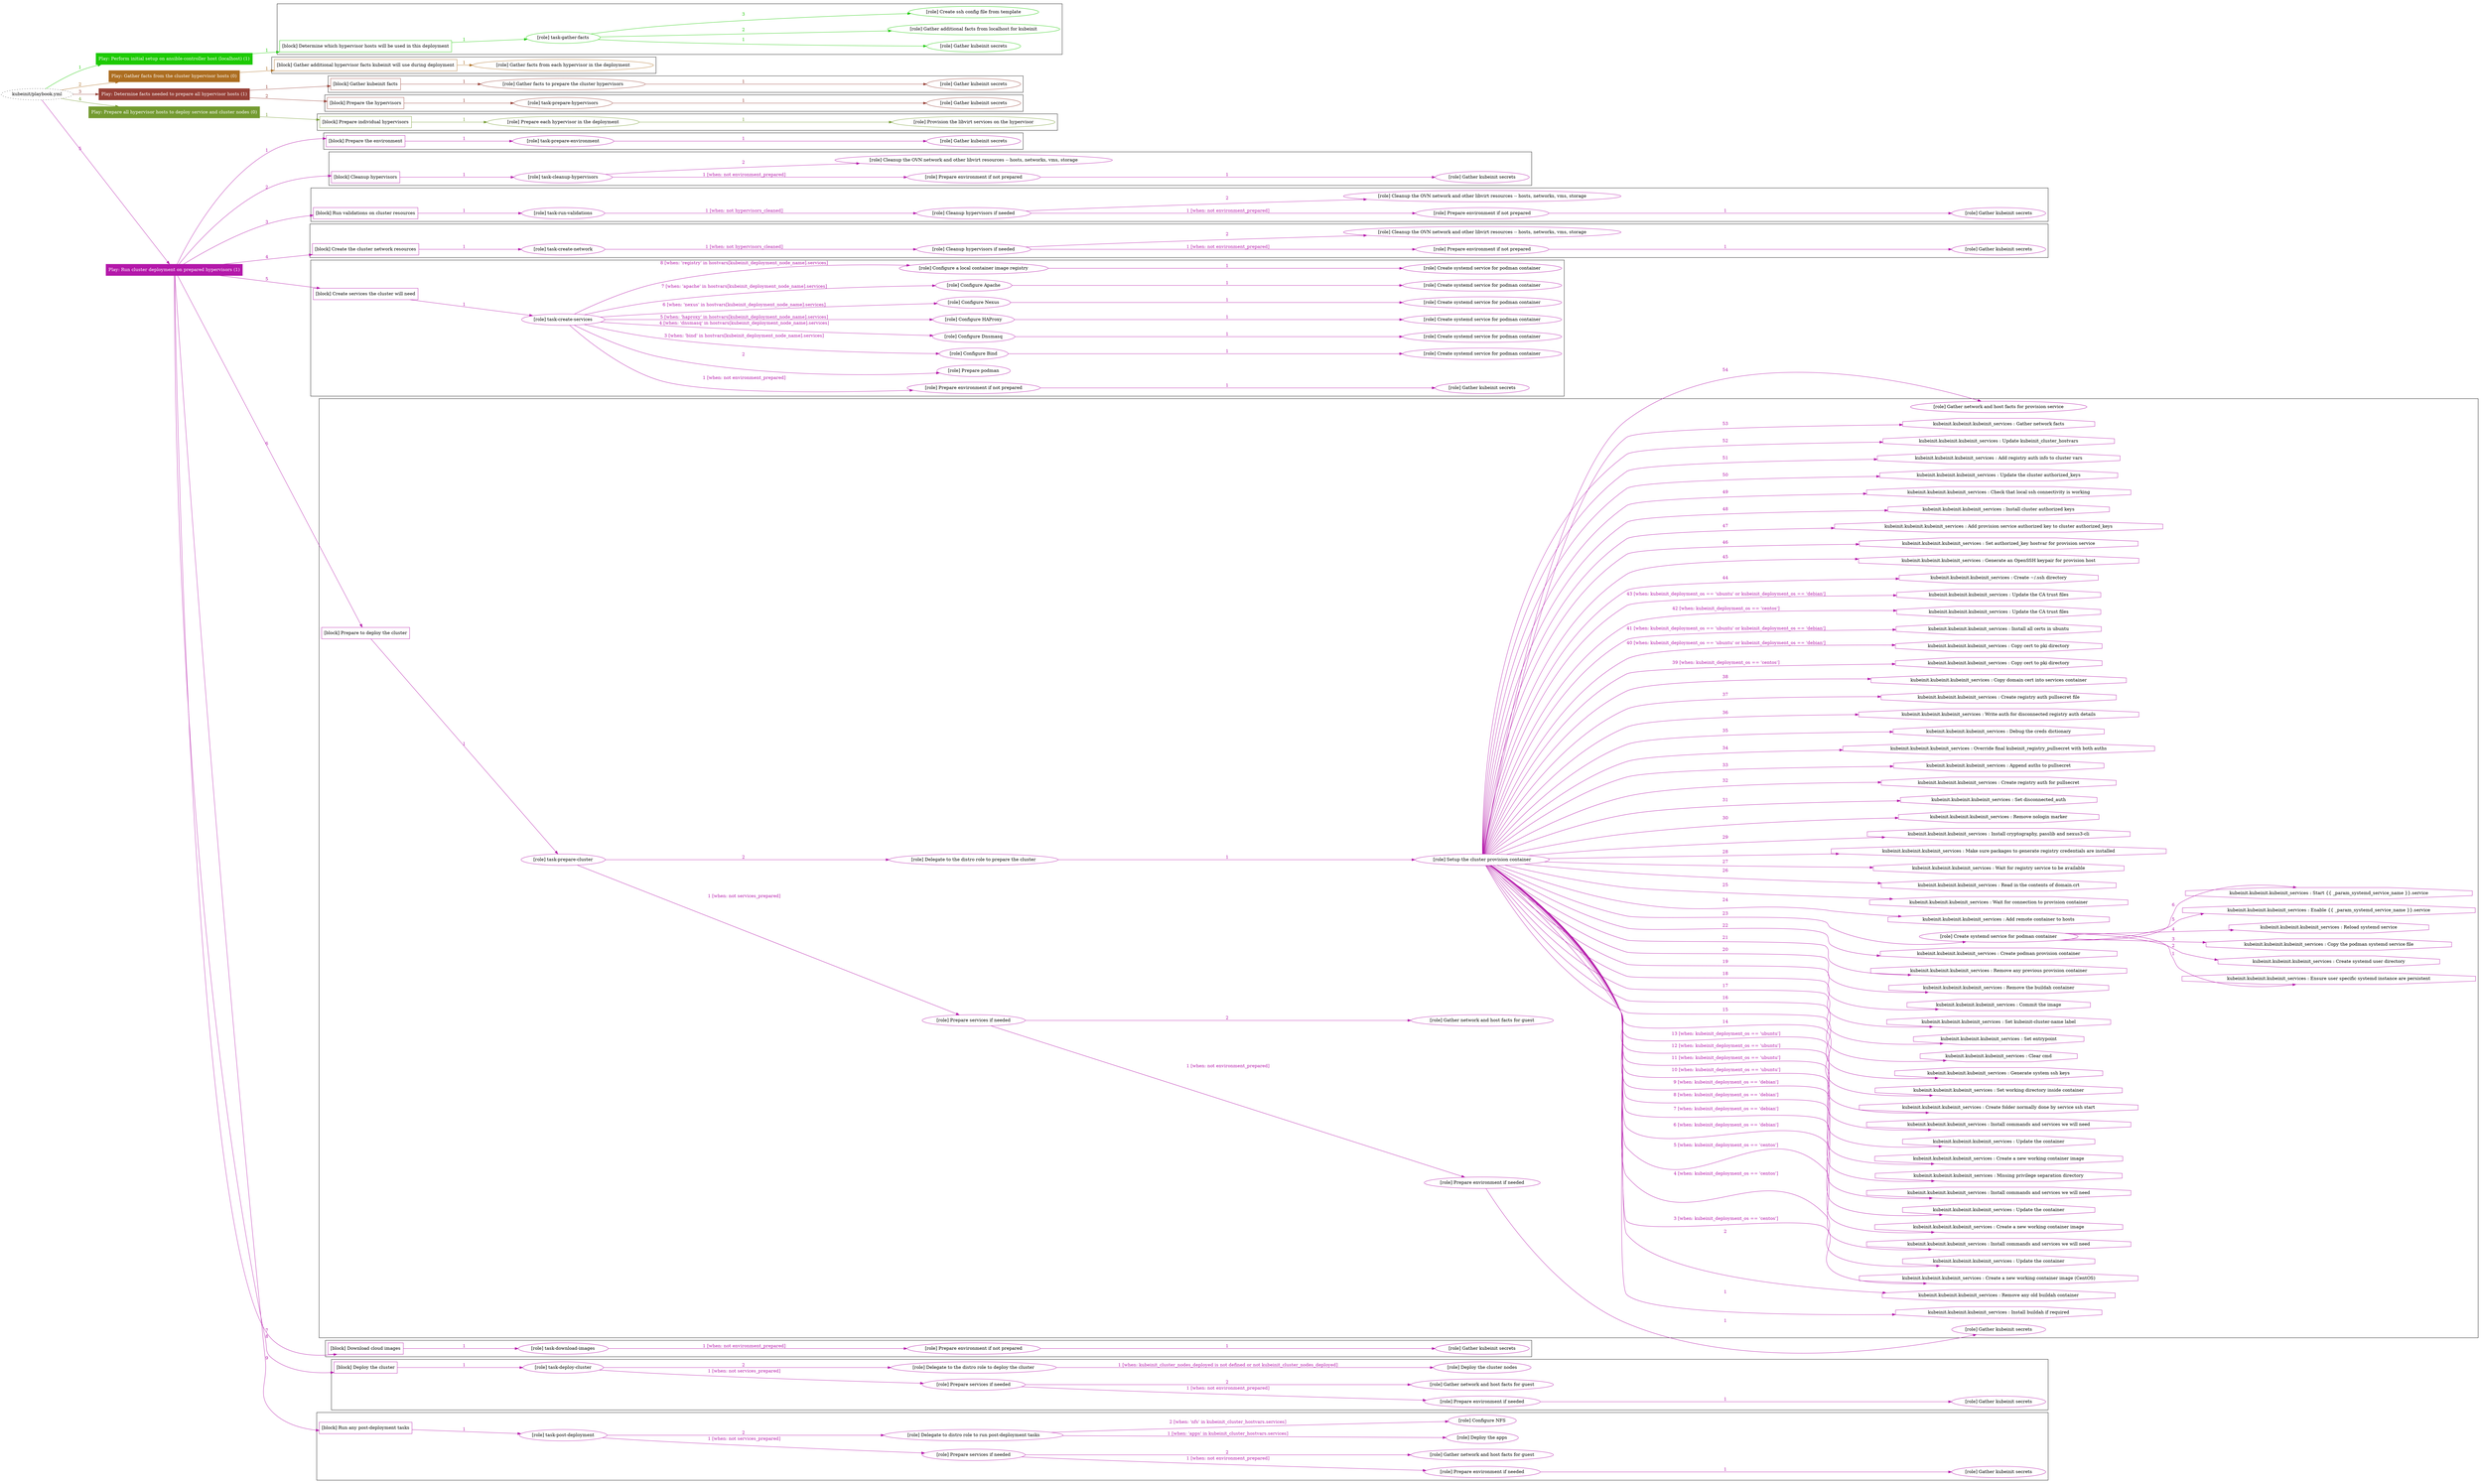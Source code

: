 digraph {
	graph [concentrate=true ordering=in rankdir=LR ratio=fill]
	edge [esep=5 sep=10]
	"kubeinit/playbook.yml" [URL="/home/runner/work/kubeinit/kubeinit/kubeinit/playbook.yml" id=playbook_ed5e2043 style=dotted]
	"kubeinit/playbook.yml" -> play_0cda4203 [label="1 " color="#1cca02" fontcolor="#1cca02" id=edge_ddbe6f8b labeltooltip="1 " tooltip="1 "]
	subgraph "Play: Perform initial setup on ansible-controller host (localhost) (1)" {
		play_0cda4203 [label="Play: Perform initial setup on ansible-controller host (localhost) (1)" URL="/home/runner/work/kubeinit/kubeinit/kubeinit/playbook.yml" color="#1cca02" fontcolor="#ffffff" id=play_0cda4203 shape=box style=filled tooltip=localhost]
		play_0cda4203 -> block_7666d05f [label=1 color="#1cca02" fontcolor="#1cca02" id=edge_0255454c labeltooltip=1 tooltip=1]
		subgraph cluster_block_7666d05f {
			block_7666d05f [label="[block] Determine which hypervisor hosts will be used in this deployment" URL="/home/runner/work/kubeinit/kubeinit/kubeinit/playbook.yml" color="#1cca02" id=block_7666d05f labeltooltip="Determine which hypervisor hosts will be used in this deployment" shape=box tooltip="Determine which hypervisor hosts will be used in this deployment"]
			block_7666d05f -> role_81956170 [label="1 " color="#1cca02" fontcolor="#1cca02" id=edge_23cbf70f labeltooltip="1 " tooltip="1 "]
			subgraph "task-gather-facts" {
				role_81956170 [label="[role] task-gather-facts" URL="/home/runner/work/kubeinit/kubeinit/kubeinit/playbook.yml" color="#1cca02" id=role_81956170 tooltip="task-gather-facts"]
				role_81956170 -> role_86b16ea0 [label="1 " color="#1cca02" fontcolor="#1cca02" id=edge_ccb989a4 labeltooltip="1 " tooltip="1 "]
				subgraph "Gather kubeinit secrets" {
					role_86b16ea0 [label="[role] Gather kubeinit secrets" URL="/home/runner/.ansible/collections/ansible_collections/kubeinit/kubeinit/roles/kubeinit_prepare/tasks/build_hypervisors_group.yml" color="#1cca02" id=role_86b16ea0 tooltip="Gather kubeinit secrets"]
				}
				role_81956170 -> role_4daff83e [label="2 " color="#1cca02" fontcolor="#1cca02" id=edge_bd5e7827 labeltooltip="2 " tooltip="2 "]
				subgraph "Gather additional facts from localhost for kubeinit" {
					role_4daff83e [label="[role] Gather additional facts from localhost for kubeinit" URL="/home/runner/.ansible/collections/ansible_collections/kubeinit/kubeinit/roles/kubeinit_prepare/tasks/build_hypervisors_group.yml" color="#1cca02" id=role_4daff83e tooltip="Gather additional facts from localhost for kubeinit"]
				}
				role_81956170 -> role_205eb18e [label="3 " color="#1cca02" fontcolor="#1cca02" id=edge_6c50566c labeltooltip="3 " tooltip="3 "]
				subgraph "Create ssh config file from template" {
					role_205eb18e [label="[role] Create ssh config file from template" URL="/home/runner/.ansible/collections/ansible_collections/kubeinit/kubeinit/roles/kubeinit_prepare/tasks/build_hypervisors_group.yml" color="#1cca02" id=role_205eb18e tooltip="Create ssh config file from template"]
				}
			}
		}
	}
	"kubeinit/playbook.yml" -> play_32c17abf [label="2 " color="#ac6d20" fontcolor="#ac6d20" id=edge_e7a83e97 labeltooltip="2 " tooltip="2 "]
	subgraph "Play: Gather facts from the cluster hypervisor hosts (0)" {
		play_32c17abf [label="Play: Gather facts from the cluster hypervisor hosts (0)" URL="/home/runner/work/kubeinit/kubeinit/kubeinit/playbook.yml" color="#ac6d20" fontcolor="#ffffff" id=play_32c17abf shape=box style=filled tooltip="Play: Gather facts from the cluster hypervisor hosts (0)"]
		play_32c17abf -> block_b0464af8 [label=1 color="#ac6d20" fontcolor="#ac6d20" id=edge_d40c8dec labeltooltip=1 tooltip=1]
		subgraph cluster_block_b0464af8 {
			block_b0464af8 [label="[block] Gather additional hypervisor facts kubeinit will use during deployment" URL="/home/runner/work/kubeinit/kubeinit/kubeinit/playbook.yml" color="#ac6d20" id=block_b0464af8 labeltooltip="Gather additional hypervisor facts kubeinit will use during deployment" shape=box tooltip="Gather additional hypervisor facts kubeinit will use during deployment"]
			block_b0464af8 -> role_e3b45f88 [label="1 " color="#ac6d20" fontcolor="#ac6d20" id=edge_8a262538 labeltooltip="1 " tooltip="1 "]
			subgraph "Gather facts from each hypervisor in the deployment" {
				role_e3b45f88 [label="[role] Gather facts from each hypervisor in the deployment" URL="/home/runner/work/kubeinit/kubeinit/kubeinit/playbook.yml" color="#ac6d20" id=role_e3b45f88 tooltip="Gather facts from each hypervisor in the deployment"]
			}
		}
	}
	"kubeinit/playbook.yml" -> play_f831c6d5 [label="3 " color="#963f36" fontcolor="#963f36" id=edge_209bd9df labeltooltip="3 " tooltip="3 "]
	subgraph "Play: Determine facts needed to prepare all hypervisor hosts (1)" {
		play_f831c6d5 [label="Play: Determine facts needed to prepare all hypervisor hosts (1)" URL="/home/runner/work/kubeinit/kubeinit/kubeinit/playbook.yml" color="#963f36" fontcolor="#ffffff" id=play_f831c6d5 shape=box style=filled tooltip=localhost]
		play_f831c6d5 -> block_8a70261b [label=1 color="#963f36" fontcolor="#963f36" id=edge_156a5a01 labeltooltip=1 tooltip=1]
		subgraph cluster_block_8a70261b {
			block_8a70261b [label="[block] Gather kubeinit facts" URL="/home/runner/work/kubeinit/kubeinit/kubeinit/playbook.yml" color="#963f36" id=block_8a70261b labeltooltip="Gather kubeinit facts" shape=box tooltip="Gather kubeinit facts"]
			block_8a70261b -> role_5aa37467 [label="1 " color="#963f36" fontcolor="#963f36" id=edge_aed701fb labeltooltip="1 " tooltip="1 "]
			subgraph "Gather facts to prepare the cluster hypervisors" {
				role_5aa37467 [label="[role] Gather facts to prepare the cluster hypervisors" URL="/home/runner/work/kubeinit/kubeinit/kubeinit/playbook.yml" color="#963f36" id=role_5aa37467 tooltip="Gather facts to prepare the cluster hypervisors"]
				role_5aa37467 -> role_3c764c82 [label="1 " color="#963f36" fontcolor="#963f36" id=edge_1c42d39b labeltooltip="1 " tooltip="1 "]
				subgraph "Gather kubeinit secrets" {
					role_3c764c82 [label="[role] Gather kubeinit secrets" URL="/home/runner/.ansible/collections/ansible_collections/kubeinit/kubeinit/roles/kubeinit_prepare/tasks/gather_kubeinit_facts.yml" color="#963f36" id=role_3c764c82 tooltip="Gather kubeinit secrets"]
				}
			}
		}
		play_f831c6d5 -> block_18b0d19a [label=2 color="#963f36" fontcolor="#963f36" id=edge_95f76dc5 labeltooltip=2 tooltip=2]
		subgraph cluster_block_18b0d19a {
			block_18b0d19a [label="[block] Prepare the hypervisors" URL="/home/runner/work/kubeinit/kubeinit/kubeinit/playbook.yml" color="#963f36" id=block_18b0d19a labeltooltip="Prepare the hypervisors" shape=box tooltip="Prepare the hypervisors"]
			block_18b0d19a -> role_c23d0246 [label="1 " color="#963f36" fontcolor="#963f36" id=edge_c2da2668 labeltooltip="1 " tooltip="1 "]
			subgraph "task-prepare-hypervisors" {
				role_c23d0246 [label="[role] task-prepare-hypervisors" URL="/home/runner/work/kubeinit/kubeinit/kubeinit/playbook.yml" color="#963f36" id=role_c23d0246 tooltip="task-prepare-hypervisors"]
				role_c23d0246 -> role_b51eaba1 [label="1 " color="#963f36" fontcolor="#963f36" id=edge_2cb52af3 labeltooltip="1 " tooltip="1 "]
				subgraph "Gather kubeinit secrets" {
					role_b51eaba1 [label="[role] Gather kubeinit secrets" URL="/home/runner/.ansible/collections/ansible_collections/kubeinit/kubeinit/roles/kubeinit_prepare/tasks/gather_kubeinit_facts.yml" color="#963f36" id=role_b51eaba1 tooltip="Gather kubeinit secrets"]
				}
			}
		}
	}
	"kubeinit/playbook.yml" -> play_f83c912c [label="4 " color="#749b31" fontcolor="#749b31" id=edge_cc5284f8 labeltooltip="4 " tooltip="4 "]
	subgraph "Play: Prepare all hypervisor hosts to deploy service and cluster nodes (0)" {
		play_f83c912c [label="Play: Prepare all hypervisor hosts to deploy service and cluster nodes (0)" URL="/home/runner/work/kubeinit/kubeinit/kubeinit/playbook.yml" color="#749b31" fontcolor="#ffffff" id=play_f83c912c shape=box style=filled tooltip="Play: Prepare all hypervisor hosts to deploy service and cluster nodes (0)"]
		play_f83c912c -> block_b0db99a5 [label=1 color="#749b31" fontcolor="#749b31" id=edge_6969a105 labeltooltip=1 tooltip=1]
		subgraph cluster_block_b0db99a5 {
			block_b0db99a5 [label="[block] Prepare individual hypervisors" URL="/home/runner/work/kubeinit/kubeinit/kubeinit/playbook.yml" color="#749b31" id=block_b0db99a5 labeltooltip="Prepare individual hypervisors" shape=box tooltip="Prepare individual hypervisors"]
			block_b0db99a5 -> role_cf72ac9f [label="1 " color="#749b31" fontcolor="#749b31" id=edge_51a470ba labeltooltip="1 " tooltip="1 "]
			subgraph "Prepare each hypervisor in the deployment" {
				role_cf72ac9f [label="[role] Prepare each hypervisor in the deployment" URL="/home/runner/work/kubeinit/kubeinit/kubeinit/playbook.yml" color="#749b31" id=role_cf72ac9f tooltip="Prepare each hypervisor in the deployment"]
				role_cf72ac9f -> role_fd5a7e2d [label="1 " color="#749b31" fontcolor="#749b31" id=edge_862102fe labeltooltip="1 " tooltip="1 "]
				subgraph "Provision the libvirt services on the hypervisor" {
					role_fd5a7e2d [label="[role] Provision the libvirt services on the hypervisor" URL="/home/runner/.ansible/collections/ansible_collections/kubeinit/kubeinit/roles/kubeinit_prepare/tasks/prepare_hypervisor.yml" color="#749b31" id=role_fd5a7e2d tooltip="Provision the libvirt services on the hypervisor"]
				}
			}
		}
	}
	"kubeinit/playbook.yml" -> play_6c25b235 [label="5 " color="#b418aa" fontcolor="#b418aa" id=edge_8d518b03 labeltooltip="5 " tooltip="5 "]
	subgraph "Play: Run cluster deployment on prepared hypervisors (1)" {
		play_6c25b235 [label="Play: Run cluster deployment on prepared hypervisors (1)" URL="/home/runner/work/kubeinit/kubeinit/kubeinit/playbook.yml" color="#b418aa" fontcolor="#ffffff" id=play_6c25b235 shape=box style=filled tooltip=localhost]
		play_6c25b235 -> block_1b3725ac [label=1 color="#b418aa" fontcolor="#b418aa" id=edge_b1a277b3 labeltooltip=1 tooltip=1]
		subgraph cluster_block_1b3725ac {
			block_1b3725ac [label="[block] Prepare the environment" URL="/home/runner/work/kubeinit/kubeinit/kubeinit/playbook.yml" color="#b418aa" id=block_1b3725ac labeltooltip="Prepare the environment" shape=box tooltip="Prepare the environment"]
			block_1b3725ac -> role_201d77e4 [label="1 " color="#b418aa" fontcolor="#b418aa" id=edge_03c98852 labeltooltip="1 " tooltip="1 "]
			subgraph "task-prepare-environment" {
				role_201d77e4 [label="[role] task-prepare-environment" URL="/home/runner/work/kubeinit/kubeinit/kubeinit/playbook.yml" color="#b418aa" id=role_201d77e4 tooltip="task-prepare-environment"]
				role_201d77e4 -> role_ed949abd [label="1 " color="#b418aa" fontcolor="#b418aa" id=edge_8f286a54 labeltooltip="1 " tooltip="1 "]
				subgraph "Gather kubeinit secrets" {
					role_ed949abd [label="[role] Gather kubeinit secrets" URL="/home/runner/.ansible/collections/ansible_collections/kubeinit/kubeinit/roles/kubeinit_prepare/tasks/gather_kubeinit_facts.yml" color="#b418aa" id=role_ed949abd tooltip="Gather kubeinit secrets"]
				}
			}
		}
		play_6c25b235 -> block_b6ce2595 [label=2 color="#b418aa" fontcolor="#b418aa" id=edge_c702c7a7 labeltooltip=2 tooltip=2]
		subgraph cluster_block_b6ce2595 {
			block_b6ce2595 [label="[block] Cleanup hypervisors" URL="/home/runner/work/kubeinit/kubeinit/kubeinit/playbook.yml" color="#b418aa" id=block_b6ce2595 labeltooltip="Cleanup hypervisors" shape=box tooltip="Cleanup hypervisors"]
			block_b6ce2595 -> role_e0b6506e [label="1 " color="#b418aa" fontcolor="#b418aa" id=edge_39089b85 labeltooltip="1 " tooltip="1 "]
			subgraph "task-cleanup-hypervisors" {
				role_e0b6506e [label="[role] task-cleanup-hypervisors" URL="/home/runner/work/kubeinit/kubeinit/kubeinit/playbook.yml" color="#b418aa" id=role_e0b6506e tooltip="task-cleanup-hypervisors"]
				role_e0b6506e -> role_fec8fa1a [label="1 [when: not environment_prepared]" color="#b418aa" fontcolor="#b418aa" id=edge_697d5f8e labeltooltip="1 [when: not environment_prepared]" tooltip="1 [when: not environment_prepared]"]
				subgraph "Prepare environment if not prepared" {
					role_fec8fa1a [label="[role] Prepare environment if not prepared" URL="/home/runner/.ansible/collections/ansible_collections/kubeinit/kubeinit/roles/kubeinit_prepare/tasks/cleanup_hypervisors.yml" color="#b418aa" id=role_fec8fa1a tooltip="Prepare environment if not prepared"]
					role_fec8fa1a -> role_f63506d7 [label="1 " color="#b418aa" fontcolor="#b418aa" id=edge_16c5fb79 labeltooltip="1 " tooltip="1 "]
					subgraph "Gather kubeinit secrets" {
						role_f63506d7 [label="[role] Gather kubeinit secrets" URL="/home/runner/.ansible/collections/ansible_collections/kubeinit/kubeinit/roles/kubeinit_prepare/tasks/gather_kubeinit_facts.yml" color="#b418aa" id=role_f63506d7 tooltip="Gather kubeinit secrets"]
					}
				}
				role_e0b6506e -> role_9265a069 [label="2 " color="#b418aa" fontcolor="#b418aa" id=edge_2913b625 labeltooltip="2 " tooltip="2 "]
				subgraph "Cleanup the OVN network and other libvirt resources -- hosts, networks, vms, storage" {
					role_9265a069 [label="[role] Cleanup the OVN network and other libvirt resources -- hosts, networks, vms, storage" URL="/home/runner/.ansible/collections/ansible_collections/kubeinit/kubeinit/roles/kubeinit_prepare/tasks/cleanup_hypervisors.yml" color="#b418aa" id=role_9265a069 tooltip="Cleanup the OVN network and other libvirt resources -- hosts, networks, vms, storage"]
				}
			}
		}
		play_6c25b235 -> block_700b0a77 [label=3 color="#b418aa" fontcolor="#b418aa" id=edge_921e651b labeltooltip=3 tooltip=3]
		subgraph cluster_block_700b0a77 {
			block_700b0a77 [label="[block] Run validations on cluster resources" URL="/home/runner/work/kubeinit/kubeinit/kubeinit/playbook.yml" color="#b418aa" id=block_700b0a77 labeltooltip="Run validations on cluster resources" shape=box tooltip="Run validations on cluster resources"]
			block_700b0a77 -> role_6c0c747c [label="1 " color="#b418aa" fontcolor="#b418aa" id=edge_42870032 labeltooltip="1 " tooltip="1 "]
			subgraph "task-run-validations" {
				role_6c0c747c [label="[role] task-run-validations" URL="/home/runner/work/kubeinit/kubeinit/kubeinit/playbook.yml" color="#b418aa" id=role_6c0c747c tooltip="task-run-validations"]
				role_6c0c747c -> role_edd1248a [label="1 [when: not hypervisors_cleaned]" color="#b418aa" fontcolor="#b418aa" id=edge_05c4c2c5 labeltooltip="1 [when: not hypervisors_cleaned]" tooltip="1 [when: not hypervisors_cleaned]"]
				subgraph "Cleanup hypervisors if needed" {
					role_edd1248a [label="[role] Cleanup hypervisors if needed" URL="/home/runner/.ansible/collections/ansible_collections/kubeinit/kubeinit/roles/kubeinit_validations/tasks/main.yml" color="#b418aa" id=role_edd1248a tooltip="Cleanup hypervisors if needed"]
					role_edd1248a -> role_0ee33cdb [label="1 [when: not environment_prepared]" color="#b418aa" fontcolor="#b418aa" id=edge_19938c11 labeltooltip="1 [when: not environment_prepared]" tooltip="1 [when: not environment_prepared]"]
					subgraph "Prepare environment if not prepared" {
						role_0ee33cdb [label="[role] Prepare environment if not prepared" URL="/home/runner/.ansible/collections/ansible_collections/kubeinit/kubeinit/roles/kubeinit_prepare/tasks/cleanup_hypervisors.yml" color="#b418aa" id=role_0ee33cdb tooltip="Prepare environment if not prepared"]
						role_0ee33cdb -> role_b3619a0f [label="1 " color="#b418aa" fontcolor="#b418aa" id=edge_24d1b0bf labeltooltip="1 " tooltip="1 "]
						subgraph "Gather kubeinit secrets" {
							role_b3619a0f [label="[role] Gather kubeinit secrets" URL="/home/runner/.ansible/collections/ansible_collections/kubeinit/kubeinit/roles/kubeinit_prepare/tasks/gather_kubeinit_facts.yml" color="#b418aa" id=role_b3619a0f tooltip="Gather kubeinit secrets"]
						}
					}
					role_edd1248a -> role_bf9253f1 [label="2 " color="#b418aa" fontcolor="#b418aa" id=edge_fdfb06b3 labeltooltip="2 " tooltip="2 "]
					subgraph "Cleanup the OVN network and other libvirt resources -- hosts, networks, vms, storage" {
						role_bf9253f1 [label="[role] Cleanup the OVN network and other libvirt resources -- hosts, networks, vms, storage" URL="/home/runner/.ansible/collections/ansible_collections/kubeinit/kubeinit/roles/kubeinit_prepare/tasks/cleanup_hypervisors.yml" color="#b418aa" id=role_bf9253f1 tooltip="Cleanup the OVN network and other libvirt resources -- hosts, networks, vms, storage"]
					}
				}
			}
		}
		play_6c25b235 -> block_139f2e51 [label=4 color="#b418aa" fontcolor="#b418aa" id=edge_f98661f2 labeltooltip=4 tooltip=4]
		subgraph cluster_block_139f2e51 {
			block_139f2e51 [label="[block] Create the cluster network resources" URL="/home/runner/work/kubeinit/kubeinit/kubeinit/playbook.yml" color="#b418aa" id=block_139f2e51 labeltooltip="Create the cluster network resources" shape=box tooltip="Create the cluster network resources"]
			block_139f2e51 -> role_ea43baae [label="1 " color="#b418aa" fontcolor="#b418aa" id=edge_78802314 labeltooltip="1 " tooltip="1 "]
			subgraph "task-create-network" {
				role_ea43baae [label="[role] task-create-network" URL="/home/runner/work/kubeinit/kubeinit/kubeinit/playbook.yml" color="#b418aa" id=role_ea43baae tooltip="task-create-network"]
				role_ea43baae -> role_03475b01 [label="1 [when: not hypervisors_cleaned]" color="#b418aa" fontcolor="#b418aa" id=edge_62cb74be labeltooltip="1 [when: not hypervisors_cleaned]" tooltip="1 [when: not hypervisors_cleaned]"]
				subgraph "Cleanup hypervisors if needed" {
					role_03475b01 [label="[role] Cleanup hypervisors if needed" URL="/home/runner/.ansible/collections/ansible_collections/kubeinit/kubeinit/roles/kubeinit_libvirt/tasks/create_network.yml" color="#b418aa" id=role_03475b01 tooltip="Cleanup hypervisors if needed"]
					role_03475b01 -> role_cec6e32d [label="1 [when: not environment_prepared]" color="#b418aa" fontcolor="#b418aa" id=edge_318f337f labeltooltip="1 [when: not environment_prepared]" tooltip="1 [when: not environment_prepared]"]
					subgraph "Prepare environment if not prepared" {
						role_cec6e32d [label="[role] Prepare environment if not prepared" URL="/home/runner/.ansible/collections/ansible_collections/kubeinit/kubeinit/roles/kubeinit_prepare/tasks/cleanup_hypervisors.yml" color="#b418aa" id=role_cec6e32d tooltip="Prepare environment if not prepared"]
						role_cec6e32d -> role_616c2358 [label="1 " color="#b418aa" fontcolor="#b418aa" id=edge_8eaa1bc1 labeltooltip="1 " tooltip="1 "]
						subgraph "Gather kubeinit secrets" {
							role_616c2358 [label="[role] Gather kubeinit secrets" URL="/home/runner/.ansible/collections/ansible_collections/kubeinit/kubeinit/roles/kubeinit_prepare/tasks/gather_kubeinit_facts.yml" color="#b418aa" id=role_616c2358 tooltip="Gather kubeinit secrets"]
						}
					}
					role_03475b01 -> role_78425442 [label="2 " color="#b418aa" fontcolor="#b418aa" id=edge_882b5b3f labeltooltip="2 " tooltip="2 "]
					subgraph "Cleanup the OVN network and other libvirt resources -- hosts, networks, vms, storage" {
						role_78425442 [label="[role] Cleanup the OVN network and other libvirt resources -- hosts, networks, vms, storage" URL="/home/runner/.ansible/collections/ansible_collections/kubeinit/kubeinit/roles/kubeinit_prepare/tasks/cleanup_hypervisors.yml" color="#b418aa" id=role_78425442 tooltip="Cleanup the OVN network and other libvirt resources -- hosts, networks, vms, storage"]
					}
				}
			}
		}
		play_6c25b235 -> block_4d30e88f [label=5 color="#b418aa" fontcolor="#b418aa" id=edge_edd6ef08 labeltooltip=5 tooltip=5]
		subgraph cluster_block_4d30e88f {
			block_4d30e88f [label="[block] Create services the cluster will need" URL="/home/runner/work/kubeinit/kubeinit/kubeinit/playbook.yml" color="#b418aa" id=block_4d30e88f labeltooltip="Create services the cluster will need" shape=box tooltip="Create services the cluster will need"]
			block_4d30e88f -> role_b270dc85 [label="1 " color="#b418aa" fontcolor="#b418aa" id=edge_00da9b85 labeltooltip="1 " tooltip="1 "]
			subgraph "task-create-services" {
				role_b270dc85 [label="[role] task-create-services" URL="/home/runner/work/kubeinit/kubeinit/kubeinit/playbook.yml" color="#b418aa" id=role_b270dc85 tooltip="task-create-services"]
				role_b270dc85 -> role_eefa4ae4 [label="1 [when: not environment_prepared]" color="#b418aa" fontcolor="#b418aa" id=edge_6d2c2fbb labeltooltip="1 [when: not environment_prepared]" tooltip="1 [when: not environment_prepared]"]
				subgraph "Prepare environment if not prepared" {
					role_eefa4ae4 [label="[role] Prepare environment if not prepared" URL="/home/runner/.ansible/collections/ansible_collections/kubeinit/kubeinit/roles/kubeinit_services/tasks/main.yml" color="#b418aa" id=role_eefa4ae4 tooltip="Prepare environment if not prepared"]
					role_eefa4ae4 -> role_11af4d5a [label="1 " color="#b418aa" fontcolor="#b418aa" id=edge_c74ff8d8 labeltooltip="1 " tooltip="1 "]
					subgraph "Gather kubeinit secrets" {
						role_11af4d5a [label="[role] Gather kubeinit secrets" URL="/home/runner/.ansible/collections/ansible_collections/kubeinit/kubeinit/roles/kubeinit_prepare/tasks/gather_kubeinit_facts.yml" color="#b418aa" id=role_11af4d5a tooltip="Gather kubeinit secrets"]
					}
				}
				role_b270dc85 -> role_b5a0594c [label="2 " color="#b418aa" fontcolor="#b418aa" id=edge_26fec670 labeltooltip="2 " tooltip="2 "]
				subgraph "Prepare podman" {
					role_b5a0594c [label="[role] Prepare podman" URL="/home/runner/.ansible/collections/ansible_collections/kubeinit/kubeinit/roles/kubeinit_services/tasks/00_create_service_pod.yml" color="#b418aa" id=role_b5a0594c tooltip="Prepare podman"]
				}
				role_b270dc85 -> role_f3722f55 [label="3 [when: 'bind' in hostvars[kubeinit_deployment_node_name].services]" color="#b418aa" fontcolor="#b418aa" id=edge_6a438af4 labeltooltip="3 [when: 'bind' in hostvars[kubeinit_deployment_node_name].services]" tooltip="3 [when: 'bind' in hostvars[kubeinit_deployment_node_name].services]"]
				subgraph "Configure Bind" {
					role_f3722f55 [label="[role] Configure Bind" URL="/home/runner/.ansible/collections/ansible_collections/kubeinit/kubeinit/roles/kubeinit_services/tasks/start_services_containers.yml" color="#b418aa" id=role_f3722f55 tooltip="Configure Bind"]
					role_f3722f55 -> role_c1d8706a [label="1 " color="#b418aa" fontcolor="#b418aa" id=edge_cc3dc280 labeltooltip="1 " tooltip="1 "]
					subgraph "Create systemd service for podman container" {
						role_c1d8706a [label="[role] Create systemd service for podman container" URL="/home/runner/.ansible/collections/ansible_collections/kubeinit/kubeinit/roles/kubeinit_bind/tasks/main.yml" color="#b418aa" id=role_c1d8706a tooltip="Create systemd service for podman container"]
					}
				}
				role_b270dc85 -> role_3badcea7 [label="4 [when: 'dnsmasq' in hostvars[kubeinit_deployment_node_name].services]" color="#b418aa" fontcolor="#b418aa" id=edge_54a5c6e9 labeltooltip="4 [when: 'dnsmasq' in hostvars[kubeinit_deployment_node_name].services]" tooltip="4 [when: 'dnsmasq' in hostvars[kubeinit_deployment_node_name].services]"]
				subgraph "Configure Dnsmasq" {
					role_3badcea7 [label="[role] Configure Dnsmasq" URL="/home/runner/.ansible/collections/ansible_collections/kubeinit/kubeinit/roles/kubeinit_services/tasks/start_services_containers.yml" color="#b418aa" id=role_3badcea7 tooltip="Configure Dnsmasq"]
					role_3badcea7 -> role_768b3a76 [label="1 " color="#b418aa" fontcolor="#b418aa" id=edge_0eef8ed0 labeltooltip="1 " tooltip="1 "]
					subgraph "Create systemd service for podman container" {
						role_768b3a76 [label="[role] Create systemd service for podman container" URL="/home/runner/.ansible/collections/ansible_collections/kubeinit/kubeinit/roles/kubeinit_dnsmasq/tasks/main.yml" color="#b418aa" id=role_768b3a76 tooltip="Create systemd service for podman container"]
					}
				}
				role_b270dc85 -> role_3abb8808 [label="5 [when: 'haproxy' in hostvars[kubeinit_deployment_node_name].services]" color="#b418aa" fontcolor="#b418aa" id=edge_6a76c2ba labeltooltip="5 [when: 'haproxy' in hostvars[kubeinit_deployment_node_name].services]" tooltip="5 [when: 'haproxy' in hostvars[kubeinit_deployment_node_name].services]"]
				subgraph "Configure HAProxy" {
					role_3abb8808 [label="[role] Configure HAProxy" URL="/home/runner/.ansible/collections/ansible_collections/kubeinit/kubeinit/roles/kubeinit_services/tasks/start_services_containers.yml" color="#b418aa" id=role_3abb8808 tooltip="Configure HAProxy"]
					role_3abb8808 -> role_1a54290b [label="1 " color="#b418aa" fontcolor="#b418aa" id=edge_c1e825c6 labeltooltip="1 " tooltip="1 "]
					subgraph "Create systemd service for podman container" {
						role_1a54290b [label="[role] Create systemd service for podman container" URL="/home/runner/.ansible/collections/ansible_collections/kubeinit/kubeinit/roles/kubeinit_haproxy/tasks/main.yml" color="#b418aa" id=role_1a54290b tooltip="Create systemd service for podman container"]
					}
				}
				role_b270dc85 -> role_36a4009a [label="6 [when: 'nexus' in hostvars[kubeinit_deployment_node_name].services]" color="#b418aa" fontcolor="#b418aa" id=edge_9f7abce1 labeltooltip="6 [when: 'nexus' in hostvars[kubeinit_deployment_node_name].services]" tooltip="6 [when: 'nexus' in hostvars[kubeinit_deployment_node_name].services]"]
				subgraph "Configure Nexus" {
					role_36a4009a [label="[role] Configure Nexus" URL="/home/runner/.ansible/collections/ansible_collections/kubeinit/kubeinit/roles/kubeinit_services/tasks/start_services_containers.yml" color="#b418aa" id=role_36a4009a tooltip="Configure Nexus"]
					role_36a4009a -> role_0d8b09af [label="1 " color="#b418aa" fontcolor="#b418aa" id=edge_e01103a7 labeltooltip="1 " tooltip="1 "]
					subgraph "Create systemd service for podman container" {
						role_0d8b09af [label="[role] Create systemd service for podman container" URL="/home/runner/.ansible/collections/ansible_collections/kubeinit/kubeinit/roles/kubeinit_nexus/tasks/main.yml" color="#b418aa" id=role_0d8b09af tooltip="Create systemd service for podman container"]
					}
				}
				role_b270dc85 -> role_74e3dc74 [label="7 [when: 'apache' in hostvars[kubeinit_deployment_node_name].services]" color="#b418aa" fontcolor="#b418aa" id=edge_dfaec386 labeltooltip="7 [when: 'apache' in hostvars[kubeinit_deployment_node_name].services]" tooltip="7 [when: 'apache' in hostvars[kubeinit_deployment_node_name].services]"]
				subgraph "Configure Apache" {
					role_74e3dc74 [label="[role] Configure Apache" URL="/home/runner/.ansible/collections/ansible_collections/kubeinit/kubeinit/roles/kubeinit_services/tasks/start_services_containers.yml" color="#b418aa" id=role_74e3dc74 tooltip="Configure Apache"]
					role_74e3dc74 -> role_cf4e9ef9 [label="1 " color="#b418aa" fontcolor="#b418aa" id=edge_bd7ee447 labeltooltip="1 " tooltip="1 "]
					subgraph "Create systemd service for podman container" {
						role_cf4e9ef9 [label="[role] Create systemd service for podman container" URL="/home/runner/.ansible/collections/ansible_collections/kubeinit/kubeinit/roles/kubeinit_apache/tasks/main.yml" color="#b418aa" id=role_cf4e9ef9 tooltip="Create systemd service for podman container"]
					}
				}
				role_b270dc85 -> role_691d2452 [label="8 [when: 'registry' in hostvars[kubeinit_deployment_node_name].services]" color="#b418aa" fontcolor="#b418aa" id=edge_b5ed1908 labeltooltip="8 [when: 'registry' in hostvars[kubeinit_deployment_node_name].services]" tooltip="8 [when: 'registry' in hostvars[kubeinit_deployment_node_name].services]"]
				subgraph "Configure a local container image registry" {
					role_691d2452 [label="[role] Configure a local container image registry" URL="/home/runner/.ansible/collections/ansible_collections/kubeinit/kubeinit/roles/kubeinit_services/tasks/start_services_containers.yml" color="#b418aa" id=role_691d2452 tooltip="Configure a local container image registry"]
					role_691d2452 -> role_61606443 [label="1 " color="#b418aa" fontcolor="#b418aa" id=edge_b7152237 labeltooltip="1 " tooltip="1 "]
					subgraph "Create systemd service for podman container" {
						role_61606443 [label="[role] Create systemd service for podman container" URL="/home/runner/.ansible/collections/ansible_collections/kubeinit/kubeinit/roles/kubeinit_registry/tasks/main.yml" color="#b418aa" id=role_61606443 tooltip="Create systemd service for podman container"]
					}
				}
			}
		}
		play_6c25b235 -> block_3974f972 [label=6 color="#b418aa" fontcolor="#b418aa" id=edge_f0d3b232 labeltooltip=6 tooltip=6]
		subgraph cluster_block_3974f972 {
			block_3974f972 [label="[block] Prepare to deploy the cluster" URL="/home/runner/work/kubeinit/kubeinit/kubeinit/playbook.yml" color="#b418aa" id=block_3974f972 labeltooltip="Prepare to deploy the cluster" shape=box tooltip="Prepare to deploy the cluster"]
			block_3974f972 -> role_eb20874f [label="1 " color="#b418aa" fontcolor="#b418aa" id=edge_bc3b3c12 labeltooltip="1 " tooltip="1 "]
			subgraph "task-prepare-cluster" {
				role_eb20874f [label="[role] task-prepare-cluster" URL="/home/runner/work/kubeinit/kubeinit/kubeinit/playbook.yml" color="#b418aa" id=role_eb20874f tooltip="task-prepare-cluster"]
				role_eb20874f -> role_f560a5a0 [label="1 [when: not services_prepared]" color="#b418aa" fontcolor="#b418aa" id=edge_03f85773 labeltooltip="1 [when: not services_prepared]" tooltip="1 [when: not services_prepared]"]
				subgraph "Prepare services if needed" {
					role_f560a5a0 [label="[role] Prepare services if needed" URL="/home/runner/.ansible/collections/ansible_collections/kubeinit/kubeinit/roles/kubeinit_prepare/tasks/prepare_cluster.yml" color="#b418aa" id=role_f560a5a0 tooltip="Prepare services if needed"]
					role_f560a5a0 -> role_4485bb83 [label="1 [when: not environment_prepared]" color="#b418aa" fontcolor="#b418aa" id=edge_db7fe8e7 labeltooltip="1 [when: not environment_prepared]" tooltip="1 [when: not environment_prepared]"]
					subgraph "Prepare environment if needed" {
						role_4485bb83 [label="[role] Prepare environment if needed" URL="/home/runner/.ansible/collections/ansible_collections/kubeinit/kubeinit/roles/kubeinit_services/tasks/prepare_services.yml" color="#b418aa" id=role_4485bb83 tooltip="Prepare environment if needed"]
						role_4485bb83 -> role_a1c5f688 [label="1 " color="#b418aa" fontcolor="#b418aa" id=edge_e95a1c77 labeltooltip="1 " tooltip="1 "]
						subgraph "Gather kubeinit secrets" {
							role_a1c5f688 [label="[role] Gather kubeinit secrets" URL="/home/runner/.ansible/collections/ansible_collections/kubeinit/kubeinit/roles/kubeinit_prepare/tasks/gather_kubeinit_facts.yml" color="#b418aa" id=role_a1c5f688 tooltip="Gather kubeinit secrets"]
						}
					}
					role_f560a5a0 -> role_81267171 [label="2 " color="#b418aa" fontcolor="#b418aa" id=edge_55fa69e4 labeltooltip="2 " tooltip="2 "]
					subgraph "Gather network and host facts for guest" {
						role_81267171 [label="[role] Gather network and host facts for guest" URL="/home/runner/.ansible/collections/ansible_collections/kubeinit/kubeinit/roles/kubeinit_services/tasks/prepare_services.yml" color="#b418aa" id=role_81267171 tooltip="Gather network and host facts for guest"]
					}
				}
				role_eb20874f -> role_b08564fa [label="2 " color="#b418aa" fontcolor="#b418aa" id=edge_3d3001a3 labeltooltip="2 " tooltip="2 "]
				subgraph "Delegate to the distro role to prepare the cluster" {
					role_b08564fa [label="[role] Delegate to the distro role to prepare the cluster" URL="/home/runner/.ansible/collections/ansible_collections/kubeinit/kubeinit/roles/kubeinit_prepare/tasks/prepare_cluster.yml" color="#b418aa" id=role_b08564fa tooltip="Delegate to the distro role to prepare the cluster"]
					role_b08564fa -> role_e3454d21 [label="1 " color="#b418aa" fontcolor="#b418aa" id=edge_62e87b0e labeltooltip="1 " tooltip="1 "]
					subgraph "Setup the cluster provision container" {
						role_e3454d21 [label="[role] Setup the cluster provision container" URL="/home/runner/.ansible/collections/ansible_collections/kubeinit/kubeinit/roles/kubeinit_cdk/tasks/prepare_cluster.yml" color="#b418aa" id=role_e3454d21 tooltip="Setup the cluster provision container"]
						task_15030d00 [label="kubeinit.kubeinit.kubeinit_services : Install buildah if required" URL="/home/runner/.ansible/collections/ansible_collections/kubeinit/kubeinit/roles/kubeinit_services/tasks/create_provision_container.yml" color="#b418aa" id=task_15030d00 shape=octagon tooltip="kubeinit.kubeinit.kubeinit_services : Install buildah if required"]
						role_e3454d21 -> task_15030d00 [label="1 " color="#b418aa" fontcolor="#b418aa" id=edge_7c00282e labeltooltip="1 " tooltip="1 "]
						task_032b53c5 [label="kubeinit.kubeinit.kubeinit_services : Remove any old buildah container" URL="/home/runner/.ansible/collections/ansible_collections/kubeinit/kubeinit/roles/kubeinit_services/tasks/create_provision_container.yml" color="#b418aa" id=task_032b53c5 shape=octagon tooltip="kubeinit.kubeinit.kubeinit_services : Remove any old buildah container"]
						role_e3454d21 -> task_032b53c5 [label="2 " color="#b418aa" fontcolor="#b418aa" id=edge_efa8e5e3 labeltooltip="2 " tooltip="2 "]
						task_de00c124 [label="kubeinit.kubeinit.kubeinit_services : Create a new working container image (CentOS)" URL="/home/runner/.ansible/collections/ansible_collections/kubeinit/kubeinit/roles/kubeinit_services/tasks/create_provision_container.yml" color="#b418aa" id=task_de00c124 shape=octagon tooltip="kubeinit.kubeinit.kubeinit_services : Create a new working container image (CentOS)"]
						role_e3454d21 -> task_de00c124 [label="3 [when: kubeinit_deployment_os == 'centos']" color="#b418aa" fontcolor="#b418aa" id=edge_9a354b37 labeltooltip="3 [when: kubeinit_deployment_os == 'centos']" tooltip="3 [when: kubeinit_deployment_os == 'centos']"]
						task_efc8bb14 [label="kubeinit.kubeinit.kubeinit_services : Update the container" URL="/home/runner/.ansible/collections/ansible_collections/kubeinit/kubeinit/roles/kubeinit_services/tasks/create_provision_container.yml" color="#b418aa" id=task_efc8bb14 shape=octagon tooltip="kubeinit.kubeinit.kubeinit_services : Update the container"]
						role_e3454d21 -> task_efc8bb14 [label="4 [when: kubeinit_deployment_os == 'centos']" color="#b418aa" fontcolor="#b418aa" id=edge_a0b8c9f1 labeltooltip="4 [when: kubeinit_deployment_os == 'centos']" tooltip="4 [when: kubeinit_deployment_os == 'centos']"]
						task_d96d6ea5 [label="kubeinit.kubeinit.kubeinit_services : Install commands and services we will need" URL="/home/runner/.ansible/collections/ansible_collections/kubeinit/kubeinit/roles/kubeinit_services/tasks/create_provision_container.yml" color="#b418aa" id=task_d96d6ea5 shape=octagon tooltip="kubeinit.kubeinit.kubeinit_services : Install commands and services we will need"]
						role_e3454d21 -> task_d96d6ea5 [label="5 [when: kubeinit_deployment_os == 'centos']" color="#b418aa" fontcolor="#b418aa" id=edge_f205ce1e labeltooltip="5 [when: kubeinit_deployment_os == 'centos']" tooltip="5 [when: kubeinit_deployment_os == 'centos']"]
						task_f3c7403d [label="kubeinit.kubeinit.kubeinit_services : Create a new working container image" URL="/home/runner/.ansible/collections/ansible_collections/kubeinit/kubeinit/roles/kubeinit_services/tasks/create_provision_container.yml" color="#b418aa" id=task_f3c7403d shape=octagon tooltip="kubeinit.kubeinit.kubeinit_services : Create a new working container image"]
						role_e3454d21 -> task_f3c7403d [label="6 [when: kubeinit_deployment_os == 'debian']" color="#b418aa" fontcolor="#b418aa" id=edge_448454e9 labeltooltip="6 [when: kubeinit_deployment_os == 'debian']" tooltip="6 [when: kubeinit_deployment_os == 'debian']"]
						task_0da3b83c [label="kubeinit.kubeinit.kubeinit_services : Update the container" URL="/home/runner/.ansible/collections/ansible_collections/kubeinit/kubeinit/roles/kubeinit_services/tasks/create_provision_container.yml" color="#b418aa" id=task_0da3b83c shape=octagon tooltip="kubeinit.kubeinit.kubeinit_services : Update the container"]
						role_e3454d21 -> task_0da3b83c [label="7 [when: kubeinit_deployment_os == 'debian']" color="#b418aa" fontcolor="#b418aa" id=edge_c64dbb2e labeltooltip="7 [when: kubeinit_deployment_os == 'debian']" tooltip="7 [when: kubeinit_deployment_os == 'debian']"]
						task_704650c9 [label="kubeinit.kubeinit.kubeinit_services : Install commands and services we will need" URL="/home/runner/.ansible/collections/ansible_collections/kubeinit/kubeinit/roles/kubeinit_services/tasks/create_provision_container.yml" color="#b418aa" id=task_704650c9 shape=octagon tooltip="kubeinit.kubeinit.kubeinit_services : Install commands and services we will need"]
						role_e3454d21 -> task_704650c9 [label="8 [when: kubeinit_deployment_os == 'debian']" color="#b418aa" fontcolor="#b418aa" id=edge_f8f63f61 labeltooltip="8 [when: kubeinit_deployment_os == 'debian']" tooltip="8 [when: kubeinit_deployment_os == 'debian']"]
						task_4d6165b6 [label="kubeinit.kubeinit.kubeinit_services : Missing privilege separation directory" URL="/home/runner/.ansible/collections/ansible_collections/kubeinit/kubeinit/roles/kubeinit_services/tasks/create_provision_container.yml" color="#b418aa" id=task_4d6165b6 shape=octagon tooltip="kubeinit.kubeinit.kubeinit_services : Missing privilege separation directory"]
						role_e3454d21 -> task_4d6165b6 [label="9 [when: kubeinit_deployment_os == 'debian']" color="#b418aa" fontcolor="#b418aa" id=edge_e03af197 labeltooltip="9 [when: kubeinit_deployment_os == 'debian']" tooltip="9 [when: kubeinit_deployment_os == 'debian']"]
						task_c495aada [label="kubeinit.kubeinit.kubeinit_services : Create a new working container image" URL="/home/runner/.ansible/collections/ansible_collections/kubeinit/kubeinit/roles/kubeinit_services/tasks/create_provision_container.yml" color="#b418aa" id=task_c495aada shape=octagon tooltip="kubeinit.kubeinit.kubeinit_services : Create a new working container image"]
						role_e3454d21 -> task_c495aada [label="10 [when: kubeinit_deployment_os == 'ubuntu']" color="#b418aa" fontcolor="#b418aa" id=edge_85051362 labeltooltip="10 [when: kubeinit_deployment_os == 'ubuntu']" tooltip="10 [when: kubeinit_deployment_os == 'ubuntu']"]
						task_49e4780d [label="kubeinit.kubeinit.kubeinit_services : Update the container" URL="/home/runner/.ansible/collections/ansible_collections/kubeinit/kubeinit/roles/kubeinit_services/tasks/create_provision_container.yml" color="#b418aa" id=task_49e4780d shape=octagon tooltip="kubeinit.kubeinit.kubeinit_services : Update the container"]
						role_e3454d21 -> task_49e4780d [label="11 [when: kubeinit_deployment_os == 'ubuntu']" color="#b418aa" fontcolor="#b418aa" id=edge_e68a4784 labeltooltip="11 [when: kubeinit_deployment_os == 'ubuntu']" tooltip="11 [when: kubeinit_deployment_os == 'ubuntu']"]
						task_474187ab [label="kubeinit.kubeinit.kubeinit_services : Install commands and services we will need" URL="/home/runner/.ansible/collections/ansible_collections/kubeinit/kubeinit/roles/kubeinit_services/tasks/create_provision_container.yml" color="#b418aa" id=task_474187ab shape=octagon tooltip="kubeinit.kubeinit.kubeinit_services : Install commands and services we will need"]
						role_e3454d21 -> task_474187ab [label="12 [when: kubeinit_deployment_os == 'ubuntu']" color="#b418aa" fontcolor="#b418aa" id=edge_51ed2cad labeltooltip="12 [when: kubeinit_deployment_os == 'ubuntu']" tooltip="12 [when: kubeinit_deployment_os == 'ubuntu']"]
						task_f04b2ea3 [label="kubeinit.kubeinit.kubeinit_services : Create folder normally done by service ssh start" URL="/home/runner/.ansible/collections/ansible_collections/kubeinit/kubeinit/roles/kubeinit_services/tasks/create_provision_container.yml" color="#b418aa" id=task_f04b2ea3 shape=octagon tooltip="kubeinit.kubeinit.kubeinit_services : Create folder normally done by service ssh start"]
						role_e3454d21 -> task_f04b2ea3 [label="13 [when: kubeinit_deployment_os == 'ubuntu']" color="#b418aa" fontcolor="#b418aa" id=edge_f16f1611 labeltooltip="13 [when: kubeinit_deployment_os == 'ubuntu']" tooltip="13 [when: kubeinit_deployment_os == 'ubuntu']"]
						task_6cad1a6d [label="kubeinit.kubeinit.kubeinit_services : Set working directory inside container" URL="/home/runner/.ansible/collections/ansible_collections/kubeinit/kubeinit/roles/kubeinit_services/tasks/create_provision_container.yml" color="#b418aa" id=task_6cad1a6d shape=octagon tooltip="kubeinit.kubeinit.kubeinit_services : Set working directory inside container"]
						role_e3454d21 -> task_6cad1a6d [label="14 " color="#b418aa" fontcolor="#b418aa" id=edge_de81fedf labeltooltip="14 " tooltip="14 "]
						task_a727d15b [label="kubeinit.kubeinit.kubeinit_services : Generate system ssh keys" URL="/home/runner/.ansible/collections/ansible_collections/kubeinit/kubeinit/roles/kubeinit_services/tasks/create_provision_container.yml" color="#b418aa" id=task_a727d15b shape=octagon tooltip="kubeinit.kubeinit.kubeinit_services : Generate system ssh keys"]
						role_e3454d21 -> task_a727d15b [label="15 " color="#b418aa" fontcolor="#b418aa" id=edge_e2fd59fe labeltooltip="15 " tooltip="15 "]
						task_dd9cfbec [label="kubeinit.kubeinit.kubeinit_services : Clear cmd" URL="/home/runner/.ansible/collections/ansible_collections/kubeinit/kubeinit/roles/kubeinit_services/tasks/create_provision_container.yml" color="#b418aa" id=task_dd9cfbec shape=octagon tooltip="kubeinit.kubeinit.kubeinit_services : Clear cmd"]
						role_e3454d21 -> task_dd9cfbec [label="16 " color="#b418aa" fontcolor="#b418aa" id=edge_1cb626aa labeltooltip="16 " tooltip="16 "]
						task_7b748eca [label="kubeinit.kubeinit.kubeinit_services : Set entrypoint" URL="/home/runner/.ansible/collections/ansible_collections/kubeinit/kubeinit/roles/kubeinit_services/tasks/create_provision_container.yml" color="#b418aa" id=task_7b748eca shape=octagon tooltip="kubeinit.kubeinit.kubeinit_services : Set entrypoint"]
						role_e3454d21 -> task_7b748eca [label="17 " color="#b418aa" fontcolor="#b418aa" id=edge_49a7184a labeltooltip="17 " tooltip="17 "]
						task_361fdf3d [label="kubeinit.kubeinit.kubeinit_services : Set kubeinit-cluster-name label" URL="/home/runner/.ansible/collections/ansible_collections/kubeinit/kubeinit/roles/kubeinit_services/tasks/create_provision_container.yml" color="#b418aa" id=task_361fdf3d shape=octagon tooltip="kubeinit.kubeinit.kubeinit_services : Set kubeinit-cluster-name label"]
						role_e3454d21 -> task_361fdf3d [label="18 " color="#b418aa" fontcolor="#b418aa" id=edge_64b2b1f3 labeltooltip="18 " tooltip="18 "]
						task_4d24f347 [label="kubeinit.kubeinit.kubeinit_services : Commit the image" URL="/home/runner/.ansible/collections/ansible_collections/kubeinit/kubeinit/roles/kubeinit_services/tasks/create_provision_container.yml" color="#b418aa" id=task_4d24f347 shape=octagon tooltip="kubeinit.kubeinit.kubeinit_services : Commit the image"]
						role_e3454d21 -> task_4d24f347 [label="19 " color="#b418aa" fontcolor="#b418aa" id=edge_95f40c02 labeltooltip="19 " tooltip="19 "]
						task_72eb3e24 [label="kubeinit.kubeinit.kubeinit_services : Remove the buildah container" URL="/home/runner/.ansible/collections/ansible_collections/kubeinit/kubeinit/roles/kubeinit_services/tasks/create_provision_container.yml" color="#b418aa" id=task_72eb3e24 shape=octagon tooltip="kubeinit.kubeinit.kubeinit_services : Remove the buildah container"]
						role_e3454d21 -> task_72eb3e24 [label="20 " color="#b418aa" fontcolor="#b418aa" id=edge_7246f14e labeltooltip="20 " tooltip="20 "]
						task_b68ade76 [label="kubeinit.kubeinit.kubeinit_services : Remove any previous provision container" URL="/home/runner/.ansible/collections/ansible_collections/kubeinit/kubeinit/roles/kubeinit_services/tasks/create_provision_container.yml" color="#b418aa" id=task_b68ade76 shape=octagon tooltip="kubeinit.kubeinit.kubeinit_services : Remove any previous provision container"]
						role_e3454d21 -> task_b68ade76 [label="21 " color="#b418aa" fontcolor="#b418aa" id=edge_9641be1e labeltooltip="21 " tooltip="21 "]
						task_730144c2 [label="kubeinit.kubeinit.kubeinit_services : Create podman provision container" URL="/home/runner/.ansible/collections/ansible_collections/kubeinit/kubeinit/roles/kubeinit_services/tasks/create_provision_container.yml" color="#b418aa" id=task_730144c2 shape=octagon tooltip="kubeinit.kubeinit.kubeinit_services : Create podman provision container"]
						role_e3454d21 -> task_730144c2 [label="22 " color="#b418aa" fontcolor="#b418aa" id=edge_70fd0e72 labeltooltip="22 " tooltip="22 "]
						role_e3454d21 -> role_82a033fd [label="23 " color="#b418aa" fontcolor="#b418aa" id=edge_89ec6f39 labeltooltip="23 " tooltip="23 "]
						subgraph "Create systemd service for podman container" {
							role_82a033fd [label="[role] Create systemd service for podman container" URL="/home/runner/.ansible/collections/ansible_collections/kubeinit/kubeinit/roles/kubeinit_services/tasks/create_provision_container.yml" color="#b418aa" id=role_82a033fd tooltip="Create systemd service for podman container"]
							task_602a2a25 [label="kubeinit.kubeinit.kubeinit_services : Ensure user specific systemd instance are persistent" URL="/home/runner/.ansible/collections/ansible_collections/kubeinit/kubeinit/roles/kubeinit_services/tasks/create_managed_service.yml" color="#b418aa" id=task_602a2a25 shape=octagon tooltip="kubeinit.kubeinit.kubeinit_services : Ensure user specific systemd instance are persistent"]
							role_82a033fd -> task_602a2a25 [label="1 " color="#b418aa" fontcolor="#b418aa" id=edge_a1efdd81 labeltooltip="1 " tooltip="1 "]
							task_c01c2e29 [label="kubeinit.kubeinit.kubeinit_services : Create systemd user directory" URL="/home/runner/.ansible/collections/ansible_collections/kubeinit/kubeinit/roles/kubeinit_services/tasks/create_managed_service.yml" color="#b418aa" id=task_c01c2e29 shape=octagon tooltip="kubeinit.kubeinit.kubeinit_services : Create systemd user directory"]
							role_82a033fd -> task_c01c2e29 [label="2 " color="#b418aa" fontcolor="#b418aa" id=edge_42c4b0db labeltooltip="2 " tooltip="2 "]
							task_d08c7832 [label="kubeinit.kubeinit.kubeinit_services : Copy the podman systemd service file" URL="/home/runner/.ansible/collections/ansible_collections/kubeinit/kubeinit/roles/kubeinit_services/tasks/create_managed_service.yml" color="#b418aa" id=task_d08c7832 shape=octagon tooltip="kubeinit.kubeinit.kubeinit_services : Copy the podman systemd service file"]
							role_82a033fd -> task_d08c7832 [label="3 " color="#b418aa" fontcolor="#b418aa" id=edge_3bafdc6c labeltooltip="3 " tooltip="3 "]
							task_ebdd97ca [label="kubeinit.kubeinit.kubeinit_services : Reload systemd service" URL="/home/runner/.ansible/collections/ansible_collections/kubeinit/kubeinit/roles/kubeinit_services/tasks/create_managed_service.yml" color="#b418aa" id=task_ebdd97ca shape=octagon tooltip="kubeinit.kubeinit.kubeinit_services : Reload systemd service"]
							role_82a033fd -> task_ebdd97ca [label="4 " color="#b418aa" fontcolor="#b418aa" id=edge_42c2f8ca labeltooltip="4 " tooltip="4 "]
							task_896b6de2 [label="kubeinit.kubeinit.kubeinit_services : Enable {{ _param_systemd_service_name }}.service" URL="/home/runner/.ansible/collections/ansible_collections/kubeinit/kubeinit/roles/kubeinit_services/tasks/create_managed_service.yml" color="#b418aa" id=task_896b6de2 shape=octagon tooltip="kubeinit.kubeinit.kubeinit_services : Enable {{ _param_systemd_service_name }}.service"]
							role_82a033fd -> task_896b6de2 [label="5 " color="#b418aa" fontcolor="#b418aa" id=edge_7faed475 labeltooltip="5 " tooltip="5 "]
							task_e03639cd [label="kubeinit.kubeinit.kubeinit_services : Start {{ _param_systemd_service_name }}.service" URL="/home/runner/.ansible/collections/ansible_collections/kubeinit/kubeinit/roles/kubeinit_services/tasks/create_managed_service.yml" color="#b418aa" id=task_e03639cd shape=octagon tooltip="kubeinit.kubeinit.kubeinit_services : Start {{ _param_systemd_service_name }}.service"]
							role_82a033fd -> task_e03639cd [label="6 " color="#b418aa" fontcolor="#b418aa" id=edge_a263f04f labeltooltip="6 " tooltip="6 "]
						}
						task_cea6bf2a [label="kubeinit.kubeinit.kubeinit_services : Add remote container to hosts" URL="/home/runner/.ansible/collections/ansible_collections/kubeinit/kubeinit/roles/kubeinit_services/tasks/create_provision_container.yml" color="#b418aa" id=task_cea6bf2a shape=octagon tooltip="kubeinit.kubeinit.kubeinit_services : Add remote container to hosts"]
						role_e3454d21 -> task_cea6bf2a [label="24 " color="#b418aa" fontcolor="#b418aa" id=edge_79e5bac5 labeltooltip="24 " tooltip="24 "]
						task_4933f2ee [label="kubeinit.kubeinit.kubeinit_services : Wait for connection to provision container" URL="/home/runner/.ansible/collections/ansible_collections/kubeinit/kubeinit/roles/kubeinit_services/tasks/create_provision_container.yml" color="#b418aa" id=task_4933f2ee shape=octagon tooltip="kubeinit.kubeinit.kubeinit_services : Wait for connection to provision container"]
						role_e3454d21 -> task_4933f2ee [label="25 " color="#b418aa" fontcolor="#b418aa" id=edge_bb1b562a labeltooltip="25 " tooltip="25 "]
						task_73b6170a [label="kubeinit.kubeinit.kubeinit_services : Read in the contents of domain.crt" URL="/home/runner/.ansible/collections/ansible_collections/kubeinit/kubeinit/roles/kubeinit_services/tasks/create_provision_container.yml" color="#b418aa" id=task_73b6170a shape=octagon tooltip="kubeinit.kubeinit.kubeinit_services : Read in the contents of domain.crt"]
						role_e3454d21 -> task_73b6170a [label="26 " color="#b418aa" fontcolor="#b418aa" id=edge_67ed0665 labeltooltip="26 " tooltip="26 "]
						task_6680c1b1 [label="kubeinit.kubeinit.kubeinit_services : Wait for registry service to be available" URL="/home/runner/.ansible/collections/ansible_collections/kubeinit/kubeinit/roles/kubeinit_services/tasks/create_provision_container.yml" color="#b418aa" id=task_6680c1b1 shape=octagon tooltip="kubeinit.kubeinit.kubeinit_services : Wait for registry service to be available"]
						role_e3454d21 -> task_6680c1b1 [label="27 " color="#b418aa" fontcolor="#b418aa" id=edge_1819915f labeltooltip="27 " tooltip="27 "]
						task_35909d77 [label="kubeinit.kubeinit.kubeinit_services : Make sure packages to generate registry credentials are installed" URL="/home/runner/.ansible/collections/ansible_collections/kubeinit/kubeinit/roles/kubeinit_services/tasks/create_provision_container.yml" color="#b418aa" id=task_35909d77 shape=octagon tooltip="kubeinit.kubeinit.kubeinit_services : Make sure packages to generate registry credentials are installed"]
						role_e3454d21 -> task_35909d77 [label="28 " color="#b418aa" fontcolor="#b418aa" id=edge_17d64ad8 labeltooltip="28 " tooltip="28 "]
						task_5bfcaa85 [label="kubeinit.kubeinit.kubeinit_services : Install cryptography, passlib and nexus3-cli" URL="/home/runner/.ansible/collections/ansible_collections/kubeinit/kubeinit/roles/kubeinit_services/tasks/create_provision_container.yml" color="#b418aa" id=task_5bfcaa85 shape=octagon tooltip="kubeinit.kubeinit.kubeinit_services : Install cryptography, passlib and nexus3-cli"]
						role_e3454d21 -> task_5bfcaa85 [label="29 " color="#b418aa" fontcolor="#b418aa" id=edge_d26a2b06 labeltooltip="29 " tooltip="29 "]
						task_f1a0b134 [label="kubeinit.kubeinit.kubeinit_services : Remove nologin marker" URL="/home/runner/.ansible/collections/ansible_collections/kubeinit/kubeinit/roles/kubeinit_services/tasks/create_provision_container.yml" color="#b418aa" id=task_f1a0b134 shape=octagon tooltip="kubeinit.kubeinit.kubeinit_services : Remove nologin marker"]
						role_e3454d21 -> task_f1a0b134 [label="30 " color="#b418aa" fontcolor="#b418aa" id=edge_45b2c6cb labeltooltip="30 " tooltip="30 "]
						task_99cfff76 [label="kubeinit.kubeinit.kubeinit_services : Set disconnected_auth" URL="/home/runner/.ansible/collections/ansible_collections/kubeinit/kubeinit/roles/kubeinit_services/tasks/create_provision_container.yml" color="#b418aa" id=task_99cfff76 shape=octagon tooltip="kubeinit.kubeinit.kubeinit_services : Set disconnected_auth"]
						role_e3454d21 -> task_99cfff76 [label="31 " color="#b418aa" fontcolor="#b418aa" id=edge_18278165 labeltooltip="31 " tooltip="31 "]
						task_b6f690bb [label="kubeinit.kubeinit.kubeinit_services : Create registry auth for pullsecret" URL="/home/runner/.ansible/collections/ansible_collections/kubeinit/kubeinit/roles/kubeinit_services/tasks/create_provision_container.yml" color="#b418aa" id=task_b6f690bb shape=octagon tooltip="kubeinit.kubeinit.kubeinit_services : Create registry auth for pullsecret"]
						role_e3454d21 -> task_b6f690bb [label="32 " color="#b418aa" fontcolor="#b418aa" id=edge_64e4707c labeltooltip="32 " tooltip="32 "]
						task_2ddda3bd [label="kubeinit.kubeinit.kubeinit_services : Append auths to pullsecret" URL="/home/runner/.ansible/collections/ansible_collections/kubeinit/kubeinit/roles/kubeinit_services/tasks/create_provision_container.yml" color="#b418aa" id=task_2ddda3bd shape=octagon tooltip="kubeinit.kubeinit.kubeinit_services : Append auths to pullsecret"]
						role_e3454d21 -> task_2ddda3bd [label="33 " color="#b418aa" fontcolor="#b418aa" id=edge_1e69a40a labeltooltip="33 " tooltip="33 "]
						task_06b11bfc [label="kubeinit.kubeinit.kubeinit_services : Override final kubeinit_registry_pullsecret with both auths" URL="/home/runner/.ansible/collections/ansible_collections/kubeinit/kubeinit/roles/kubeinit_services/tasks/create_provision_container.yml" color="#b418aa" id=task_06b11bfc shape=octagon tooltip="kubeinit.kubeinit.kubeinit_services : Override final kubeinit_registry_pullsecret with both auths"]
						role_e3454d21 -> task_06b11bfc [label="34 " color="#b418aa" fontcolor="#b418aa" id=edge_fc8ea572 labeltooltip="34 " tooltip="34 "]
						task_1aa6d480 [label="kubeinit.kubeinit.kubeinit_services : Debug the creds dictionary" URL="/home/runner/.ansible/collections/ansible_collections/kubeinit/kubeinit/roles/kubeinit_services/tasks/create_provision_container.yml" color="#b418aa" id=task_1aa6d480 shape=octagon tooltip="kubeinit.kubeinit.kubeinit_services : Debug the creds dictionary"]
						role_e3454d21 -> task_1aa6d480 [label="35 " color="#b418aa" fontcolor="#b418aa" id=edge_020ae001 labeltooltip="35 " tooltip="35 "]
						task_bcea81d6 [label="kubeinit.kubeinit.kubeinit_services : Write auth for disconnected registry auth details" URL="/home/runner/.ansible/collections/ansible_collections/kubeinit/kubeinit/roles/kubeinit_services/tasks/create_provision_container.yml" color="#b418aa" id=task_bcea81d6 shape=octagon tooltip="kubeinit.kubeinit.kubeinit_services : Write auth for disconnected registry auth details"]
						role_e3454d21 -> task_bcea81d6 [label="36 " color="#b418aa" fontcolor="#b418aa" id=edge_61adacfa labeltooltip="36 " tooltip="36 "]
						task_279f83ad [label="kubeinit.kubeinit.kubeinit_services : Create registry auth pullsecret file" URL="/home/runner/.ansible/collections/ansible_collections/kubeinit/kubeinit/roles/kubeinit_services/tasks/create_provision_container.yml" color="#b418aa" id=task_279f83ad shape=octagon tooltip="kubeinit.kubeinit.kubeinit_services : Create registry auth pullsecret file"]
						role_e3454d21 -> task_279f83ad [label="37 " color="#b418aa" fontcolor="#b418aa" id=edge_c2d42072 labeltooltip="37 " tooltip="37 "]
						task_45037226 [label="kubeinit.kubeinit.kubeinit_services : Copy domain cert into services container" URL="/home/runner/.ansible/collections/ansible_collections/kubeinit/kubeinit/roles/kubeinit_services/tasks/create_provision_container.yml" color="#b418aa" id=task_45037226 shape=octagon tooltip="kubeinit.kubeinit.kubeinit_services : Copy domain cert into services container"]
						role_e3454d21 -> task_45037226 [label="38 " color="#b418aa" fontcolor="#b418aa" id=edge_e6f3a15d labeltooltip="38 " tooltip="38 "]
						task_28f1c74b [label="kubeinit.kubeinit.kubeinit_services : Copy cert to pki directory" URL="/home/runner/.ansible/collections/ansible_collections/kubeinit/kubeinit/roles/kubeinit_services/tasks/create_provision_container.yml" color="#b418aa" id=task_28f1c74b shape=octagon tooltip="kubeinit.kubeinit.kubeinit_services : Copy cert to pki directory"]
						role_e3454d21 -> task_28f1c74b [label="39 [when: kubeinit_deployment_os == 'centos']" color="#b418aa" fontcolor="#b418aa" id=edge_76dd87ab labeltooltip="39 [when: kubeinit_deployment_os == 'centos']" tooltip="39 [when: kubeinit_deployment_os == 'centos']"]
						task_8aeb8507 [label="kubeinit.kubeinit.kubeinit_services : Copy cert to pki directory" URL="/home/runner/.ansible/collections/ansible_collections/kubeinit/kubeinit/roles/kubeinit_services/tasks/create_provision_container.yml" color="#b418aa" id=task_8aeb8507 shape=octagon tooltip="kubeinit.kubeinit.kubeinit_services : Copy cert to pki directory"]
						role_e3454d21 -> task_8aeb8507 [label="40 [when: kubeinit_deployment_os == 'ubuntu' or kubeinit_deployment_os == 'debian']" color="#b418aa" fontcolor="#b418aa" id=edge_913273db labeltooltip="40 [when: kubeinit_deployment_os == 'ubuntu' or kubeinit_deployment_os == 'debian']" tooltip="40 [when: kubeinit_deployment_os == 'ubuntu' or kubeinit_deployment_os == 'debian']"]
						task_3d2d8d96 [label="kubeinit.kubeinit.kubeinit_services : Install all certs in ubuntu" URL="/home/runner/.ansible/collections/ansible_collections/kubeinit/kubeinit/roles/kubeinit_services/tasks/create_provision_container.yml" color="#b418aa" id=task_3d2d8d96 shape=octagon tooltip="kubeinit.kubeinit.kubeinit_services : Install all certs in ubuntu"]
						role_e3454d21 -> task_3d2d8d96 [label="41 [when: kubeinit_deployment_os == 'ubuntu' or kubeinit_deployment_os == 'debian']" color="#b418aa" fontcolor="#b418aa" id=edge_5168876c labeltooltip="41 [when: kubeinit_deployment_os == 'ubuntu' or kubeinit_deployment_os == 'debian']" tooltip="41 [when: kubeinit_deployment_os == 'ubuntu' or kubeinit_deployment_os == 'debian']"]
						task_7e9f54f4 [label="kubeinit.kubeinit.kubeinit_services : Update the CA trust files" URL="/home/runner/.ansible/collections/ansible_collections/kubeinit/kubeinit/roles/kubeinit_services/tasks/create_provision_container.yml" color="#b418aa" id=task_7e9f54f4 shape=octagon tooltip="kubeinit.kubeinit.kubeinit_services : Update the CA trust files"]
						role_e3454d21 -> task_7e9f54f4 [label="42 [when: kubeinit_deployment_os == 'centos']" color="#b418aa" fontcolor="#b418aa" id=edge_484f12ec labeltooltip="42 [when: kubeinit_deployment_os == 'centos']" tooltip="42 [when: kubeinit_deployment_os == 'centos']"]
						task_37bbc5fa [label="kubeinit.kubeinit.kubeinit_services : Update the CA trust files" URL="/home/runner/.ansible/collections/ansible_collections/kubeinit/kubeinit/roles/kubeinit_services/tasks/create_provision_container.yml" color="#b418aa" id=task_37bbc5fa shape=octagon tooltip="kubeinit.kubeinit.kubeinit_services : Update the CA trust files"]
						role_e3454d21 -> task_37bbc5fa [label="43 [when: kubeinit_deployment_os == 'ubuntu' or kubeinit_deployment_os == 'debian']" color="#b418aa" fontcolor="#b418aa" id=edge_341eebab labeltooltip="43 [when: kubeinit_deployment_os == 'ubuntu' or kubeinit_deployment_os == 'debian']" tooltip="43 [when: kubeinit_deployment_os == 'ubuntu' or kubeinit_deployment_os == 'debian']"]
						task_f7a47bc6 [label="kubeinit.kubeinit.kubeinit_services : Create ~/.ssh directory" URL="/home/runner/.ansible/collections/ansible_collections/kubeinit/kubeinit/roles/kubeinit_services/tasks/create_provision_container.yml" color="#b418aa" id=task_f7a47bc6 shape=octagon tooltip="kubeinit.kubeinit.kubeinit_services : Create ~/.ssh directory"]
						role_e3454d21 -> task_f7a47bc6 [label="44 " color="#b418aa" fontcolor="#b418aa" id=edge_cdc18164 labeltooltip="44 " tooltip="44 "]
						task_fb598334 [label="kubeinit.kubeinit.kubeinit_services : Generate an OpenSSH keypair for provision host" URL="/home/runner/.ansible/collections/ansible_collections/kubeinit/kubeinit/roles/kubeinit_services/tasks/create_provision_container.yml" color="#b418aa" id=task_fb598334 shape=octagon tooltip="kubeinit.kubeinit.kubeinit_services : Generate an OpenSSH keypair for provision host"]
						role_e3454d21 -> task_fb598334 [label="45 " color="#b418aa" fontcolor="#b418aa" id=edge_68d9366c labeltooltip="45 " tooltip="45 "]
						task_9a2a5402 [label="kubeinit.kubeinit.kubeinit_services : Set authorized_key hostvar for provision service" URL="/home/runner/.ansible/collections/ansible_collections/kubeinit/kubeinit/roles/kubeinit_services/tasks/create_provision_container.yml" color="#b418aa" id=task_9a2a5402 shape=octagon tooltip="kubeinit.kubeinit.kubeinit_services : Set authorized_key hostvar for provision service"]
						role_e3454d21 -> task_9a2a5402 [label="46 " color="#b418aa" fontcolor="#b418aa" id=edge_acb66122 labeltooltip="46 " tooltip="46 "]
						task_535defa3 [label="kubeinit.kubeinit.kubeinit_services : Add provision service authorized key to cluster authorized_keys" URL="/home/runner/.ansible/collections/ansible_collections/kubeinit/kubeinit/roles/kubeinit_services/tasks/create_provision_container.yml" color="#b418aa" id=task_535defa3 shape=octagon tooltip="kubeinit.kubeinit.kubeinit_services : Add provision service authorized key to cluster authorized_keys"]
						role_e3454d21 -> task_535defa3 [label="47 " color="#b418aa" fontcolor="#b418aa" id=edge_cc9512e8 labeltooltip="47 " tooltip="47 "]
						task_232bc9d6 [label="kubeinit.kubeinit.kubeinit_services : Install cluster authorized keys" URL="/home/runner/.ansible/collections/ansible_collections/kubeinit/kubeinit/roles/kubeinit_services/tasks/create_provision_container.yml" color="#b418aa" id=task_232bc9d6 shape=octagon tooltip="kubeinit.kubeinit.kubeinit_services : Install cluster authorized keys"]
						role_e3454d21 -> task_232bc9d6 [label="48 " color="#b418aa" fontcolor="#b418aa" id=edge_2d677b4b labeltooltip="48 " tooltip="48 "]
						task_9c13455f [label="kubeinit.kubeinit.kubeinit_services : Check that local ssh connectivity is working" URL="/home/runner/.ansible/collections/ansible_collections/kubeinit/kubeinit/roles/kubeinit_services/tasks/create_provision_container.yml" color="#b418aa" id=task_9c13455f shape=octagon tooltip="kubeinit.kubeinit.kubeinit_services : Check that local ssh connectivity is working"]
						role_e3454d21 -> task_9c13455f [label="49 " color="#b418aa" fontcolor="#b418aa" id=edge_52947b12 labeltooltip="49 " tooltip="49 "]
						task_02fc0ca3 [label="kubeinit.kubeinit.kubeinit_services : Update the cluster authorized_keys" URL="/home/runner/.ansible/collections/ansible_collections/kubeinit/kubeinit/roles/kubeinit_services/tasks/create_provision_container.yml" color="#b418aa" id=task_02fc0ca3 shape=octagon tooltip="kubeinit.kubeinit.kubeinit_services : Update the cluster authorized_keys"]
						role_e3454d21 -> task_02fc0ca3 [label="50 " color="#b418aa" fontcolor="#b418aa" id=edge_a54e033e labeltooltip="50 " tooltip="50 "]
						task_a5fca735 [label="kubeinit.kubeinit.kubeinit_services : Add registry auth info to cluster vars" URL="/home/runner/.ansible/collections/ansible_collections/kubeinit/kubeinit/roles/kubeinit_services/tasks/create_provision_container.yml" color="#b418aa" id=task_a5fca735 shape=octagon tooltip="kubeinit.kubeinit.kubeinit_services : Add registry auth info to cluster vars"]
						role_e3454d21 -> task_a5fca735 [label="51 " color="#b418aa" fontcolor="#b418aa" id=edge_5f4f56a6 labeltooltip="51 " tooltip="51 "]
						task_cfbb043e [label="kubeinit.kubeinit.kubeinit_services : Update kubeinit_cluster_hostvars" URL="/home/runner/.ansible/collections/ansible_collections/kubeinit/kubeinit/roles/kubeinit_services/tasks/create_provision_container.yml" color="#b418aa" id=task_cfbb043e shape=octagon tooltip="kubeinit.kubeinit.kubeinit_services : Update kubeinit_cluster_hostvars"]
						role_e3454d21 -> task_cfbb043e [label="52 " color="#b418aa" fontcolor="#b418aa" id=edge_53b22c08 labeltooltip="52 " tooltip="52 "]
						task_fb1813a5 [label="kubeinit.kubeinit.kubeinit_services : Gather network facts" URL="/home/runner/.ansible/collections/ansible_collections/kubeinit/kubeinit/roles/kubeinit_services/tasks/create_provision_container.yml" color="#b418aa" id=task_fb1813a5 shape=octagon tooltip="kubeinit.kubeinit.kubeinit_services : Gather network facts"]
						role_e3454d21 -> task_fb1813a5 [label="53 " color="#b418aa" fontcolor="#b418aa" id=edge_edea84ed labeltooltip="53 " tooltip="53 "]
						role_e3454d21 -> role_d534f926 [label="54 " color="#b418aa" fontcolor="#b418aa" id=edge_a5ebe684 labeltooltip="54 " tooltip="54 "]
						subgraph "Gather network and host facts for provision service" {
							role_d534f926 [label="[role] Gather network and host facts for provision service" URL="/home/runner/.ansible/collections/ansible_collections/kubeinit/kubeinit/roles/kubeinit_services/tasks/create_provision_container.yml" color="#b418aa" id=role_d534f926 tooltip="Gather network and host facts for provision service"]
						}
					}
				}
			}
		}
		play_6c25b235 -> block_8598dc7a [label=7 color="#b418aa" fontcolor="#b418aa" id=edge_865cff8c labeltooltip=7 tooltip=7]
		subgraph cluster_block_8598dc7a {
			block_8598dc7a [label="[block] Download cloud images" URL="/home/runner/work/kubeinit/kubeinit/kubeinit/playbook.yml" color="#b418aa" id=block_8598dc7a labeltooltip="Download cloud images" shape=box tooltip="Download cloud images"]
			block_8598dc7a -> role_8d5711fe [label="1 " color="#b418aa" fontcolor="#b418aa" id=edge_b2bd3a15 labeltooltip="1 " tooltip="1 "]
			subgraph "task-download-images" {
				role_8d5711fe [label="[role] task-download-images" URL="/home/runner/work/kubeinit/kubeinit/kubeinit/playbook.yml" color="#b418aa" id=role_8d5711fe tooltip="task-download-images"]
				role_8d5711fe -> role_ddaebe44 [label="1 [when: not environment_prepared]" color="#b418aa" fontcolor="#b418aa" id=edge_c2e34a34 labeltooltip="1 [when: not environment_prepared]" tooltip="1 [when: not environment_prepared]"]
				subgraph "Prepare environment if not prepared" {
					role_ddaebe44 [label="[role] Prepare environment if not prepared" URL="/home/runner/.ansible/collections/ansible_collections/kubeinit/kubeinit/roles/kubeinit_libvirt/tasks/download_cloud_images.yml" color="#b418aa" id=role_ddaebe44 tooltip="Prepare environment if not prepared"]
					role_ddaebe44 -> role_8cd1b509 [label="1 " color="#b418aa" fontcolor="#b418aa" id=edge_004637a4 labeltooltip="1 " tooltip="1 "]
					subgraph "Gather kubeinit secrets" {
						role_8cd1b509 [label="[role] Gather kubeinit secrets" URL="/home/runner/.ansible/collections/ansible_collections/kubeinit/kubeinit/roles/kubeinit_prepare/tasks/gather_kubeinit_facts.yml" color="#b418aa" id=role_8cd1b509 tooltip="Gather kubeinit secrets"]
					}
				}
			}
		}
		play_6c25b235 -> block_28a1c7e8 [label=8 color="#b418aa" fontcolor="#b418aa" id=edge_fc72d6a2 labeltooltip=8 tooltip=8]
		subgraph cluster_block_28a1c7e8 {
			block_28a1c7e8 [label="[block] Deploy the cluster" URL="/home/runner/work/kubeinit/kubeinit/kubeinit/playbook.yml" color="#b418aa" id=block_28a1c7e8 labeltooltip="Deploy the cluster" shape=box tooltip="Deploy the cluster"]
			block_28a1c7e8 -> role_bfe33ffb [label="1 " color="#b418aa" fontcolor="#b418aa" id=edge_c7ccf1e0 labeltooltip="1 " tooltip="1 "]
			subgraph "task-deploy-cluster" {
				role_bfe33ffb [label="[role] task-deploy-cluster" URL="/home/runner/work/kubeinit/kubeinit/kubeinit/playbook.yml" color="#b418aa" id=role_bfe33ffb tooltip="task-deploy-cluster"]
				role_bfe33ffb -> role_078255ca [label="1 [when: not services_prepared]" color="#b418aa" fontcolor="#b418aa" id=edge_bfaf5385 labeltooltip="1 [when: not services_prepared]" tooltip="1 [when: not services_prepared]"]
				subgraph "Prepare services if needed" {
					role_078255ca [label="[role] Prepare services if needed" URL="/home/runner/.ansible/collections/ansible_collections/kubeinit/kubeinit/roles/kubeinit_prepare/tasks/deploy_cluster.yml" color="#b418aa" id=role_078255ca tooltip="Prepare services if needed"]
					role_078255ca -> role_446752d0 [label="1 [when: not environment_prepared]" color="#b418aa" fontcolor="#b418aa" id=edge_46fd6edd labeltooltip="1 [when: not environment_prepared]" tooltip="1 [when: not environment_prepared]"]
					subgraph "Prepare environment if needed" {
						role_446752d0 [label="[role] Prepare environment if needed" URL="/home/runner/.ansible/collections/ansible_collections/kubeinit/kubeinit/roles/kubeinit_services/tasks/prepare_services.yml" color="#b418aa" id=role_446752d0 tooltip="Prepare environment if needed"]
						role_446752d0 -> role_0209acb0 [label="1 " color="#b418aa" fontcolor="#b418aa" id=edge_24dfcef0 labeltooltip="1 " tooltip="1 "]
						subgraph "Gather kubeinit secrets" {
							role_0209acb0 [label="[role] Gather kubeinit secrets" URL="/home/runner/.ansible/collections/ansible_collections/kubeinit/kubeinit/roles/kubeinit_prepare/tasks/gather_kubeinit_facts.yml" color="#b418aa" id=role_0209acb0 tooltip="Gather kubeinit secrets"]
						}
					}
					role_078255ca -> role_07f2a213 [label="2 " color="#b418aa" fontcolor="#b418aa" id=edge_4202159c labeltooltip="2 " tooltip="2 "]
					subgraph "Gather network and host facts for guest" {
						role_07f2a213 [label="[role] Gather network and host facts for guest" URL="/home/runner/.ansible/collections/ansible_collections/kubeinit/kubeinit/roles/kubeinit_services/tasks/prepare_services.yml" color="#b418aa" id=role_07f2a213 tooltip="Gather network and host facts for guest"]
					}
				}
				role_bfe33ffb -> role_f608152f [label="2 " color="#b418aa" fontcolor="#b418aa" id=edge_6156d86d labeltooltip="2 " tooltip="2 "]
				subgraph "Delegate to the distro role to deploy the cluster" {
					role_f608152f [label="[role] Delegate to the distro role to deploy the cluster" URL="/home/runner/.ansible/collections/ansible_collections/kubeinit/kubeinit/roles/kubeinit_prepare/tasks/deploy_cluster.yml" color="#b418aa" id=role_f608152f tooltip="Delegate to the distro role to deploy the cluster"]
					role_f608152f -> role_18d6bbdd [label="1 [when: kubeinit_cluster_nodes_deployed is not defined or not kubeinit_cluster_nodes_deployed]" color="#b418aa" fontcolor="#b418aa" id=edge_aa51937b labeltooltip="1 [when: kubeinit_cluster_nodes_deployed is not defined or not kubeinit_cluster_nodes_deployed]" tooltip="1 [when: kubeinit_cluster_nodes_deployed is not defined or not kubeinit_cluster_nodes_deployed]"]
					subgraph "Deploy the cluster nodes" {
						role_18d6bbdd [label="[role] Deploy the cluster nodes" URL="/home/runner/.ansible/collections/ansible_collections/kubeinit/kubeinit/roles/kubeinit_cdk/tasks/main.yml" color="#b418aa" id=role_18d6bbdd tooltip="Deploy the cluster nodes"]
					}
				}
			}
		}
		play_6c25b235 -> block_bdb03fc6 [label=9 color="#b418aa" fontcolor="#b418aa" id=edge_d097fb55 labeltooltip=9 tooltip=9]
		subgraph cluster_block_bdb03fc6 {
			block_bdb03fc6 [label="[block] Run any post-deployment tasks" URL="/home/runner/work/kubeinit/kubeinit/kubeinit/playbook.yml" color="#b418aa" id=block_bdb03fc6 labeltooltip="Run any post-deployment tasks" shape=box tooltip="Run any post-deployment tasks"]
			block_bdb03fc6 -> role_cd226ecd [label="1 " color="#b418aa" fontcolor="#b418aa" id=edge_81157f3a labeltooltip="1 " tooltip="1 "]
			subgraph "task-post-deployment" {
				role_cd226ecd [label="[role] task-post-deployment" URL="/home/runner/work/kubeinit/kubeinit/kubeinit/playbook.yml" color="#b418aa" id=role_cd226ecd tooltip="task-post-deployment"]
				role_cd226ecd -> role_e0e268d0 [label="1 [when: not services_prepared]" color="#b418aa" fontcolor="#b418aa" id=edge_dc70989d labeltooltip="1 [when: not services_prepared]" tooltip="1 [when: not services_prepared]"]
				subgraph "Prepare services if needed" {
					role_e0e268d0 [label="[role] Prepare services if needed" URL="/home/runner/.ansible/collections/ansible_collections/kubeinit/kubeinit/roles/kubeinit_prepare/tasks/post_deployment.yml" color="#b418aa" id=role_e0e268d0 tooltip="Prepare services if needed"]
					role_e0e268d0 -> role_b4cb7642 [label="1 [when: not environment_prepared]" color="#b418aa" fontcolor="#b418aa" id=edge_d8c73172 labeltooltip="1 [when: not environment_prepared]" tooltip="1 [when: not environment_prepared]"]
					subgraph "Prepare environment if needed" {
						role_b4cb7642 [label="[role] Prepare environment if needed" URL="/home/runner/.ansible/collections/ansible_collections/kubeinit/kubeinit/roles/kubeinit_services/tasks/prepare_services.yml" color="#b418aa" id=role_b4cb7642 tooltip="Prepare environment if needed"]
						role_b4cb7642 -> role_afd89993 [label="1 " color="#b418aa" fontcolor="#b418aa" id=edge_d29c6958 labeltooltip="1 " tooltip="1 "]
						subgraph "Gather kubeinit secrets" {
							role_afd89993 [label="[role] Gather kubeinit secrets" URL="/home/runner/.ansible/collections/ansible_collections/kubeinit/kubeinit/roles/kubeinit_prepare/tasks/gather_kubeinit_facts.yml" color="#b418aa" id=role_afd89993 tooltip="Gather kubeinit secrets"]
						}
					}
					role_e0e268d0 -> role_5e576278 [label="2 " color="#b418aa" fontcolor="#b418aa" id=edge_24aa8134 labeltooltip="2 " tooltip="2 "]
					subgraph "Gather network and host facts for guest" {
						role_5e576278 [label="[role] Gather network and host facts for guest" URL="/home/runner/.ansible/collections/ansible_collections/kubeinit/kubeinit/roles/kubeinit_services/tasks/prepare_services.yml" color="#b418aa" id=role_5e576278 tooltip="Gather network and host facts for guest"]
					}
				}
				role_cd226ecd -> role_8e6cfd67 [label="2 " color="#b418aa" fontcolor="#b418aa" id=edge_1757f22a labeltooltip="2 " tooltip="2 "]
				subgraph "Delegate to distro role to run post-deployment tasks" {
					role_8e6cfd67 [label="[role] Delegate to distro role to run post-deployment tasks" URL="/home/runner/.ansible/collections/ansible_collections/kubeinit/kubeinit/roles/kubeinit_prepare/tasks/post_deployment.yml" color="#b418aa" id=role_8e6cfd67 tooltip="Delegate to distro role to run post-deployment tasks"]
					role_8e6cfd67 -> role_49379008 [label="1 [when: 'apps' in kubeinit_cluster_hostvars.services]" color="#b418aa" fontcolor="#b418aa" id=edge_1a9adeff labeltooltip="1 [when: 'apps' in kubeinit_cluster_hostvars.services]" tooltip="1 [when: 'apps' in kubeinit_cluster_hostvars.services]"]
					subgraph "Deploy the apps" {
						role_49379008 [label="[role] Deploy the apps" URL="/home/runner/.ansible/collections/ansible_collections/kubeinit/kubeinit/roles/kubeinit_cdk/tasks/post_deployment_tasks.yml" color="#b418aa" id=role_49379008 tooltip="Deploy the apps"]
					}
					role_8e6cfd67 -> role_841c9978 [label="2 [when: 'nfs' in kubeinit_cluster_hostvars.services]" color="#b418aa" fontcolor="#b418aa" id=edge_2b5f02f0 labeltooltip="2 [when: 'nfs' in kubeinit_cluster_hostvars.services]" tooltip="2 [when: 'nfs' in kubeinit_cluster_hostvars.services]"]
					subgraph "Configure NFS" {
						role_841c9978 [label="[role] Configure NFS" URL="/home/runner/.ansible/collections/ansible_collections/kubeinit/kubeinit/roles/kubeinit_cdk/tasks/post_deployment_tasks.yml" color="#b418aa" id=role_841c9978 tooltip="Configure NFS"]
					}
				}
			}
		}
	}
}
